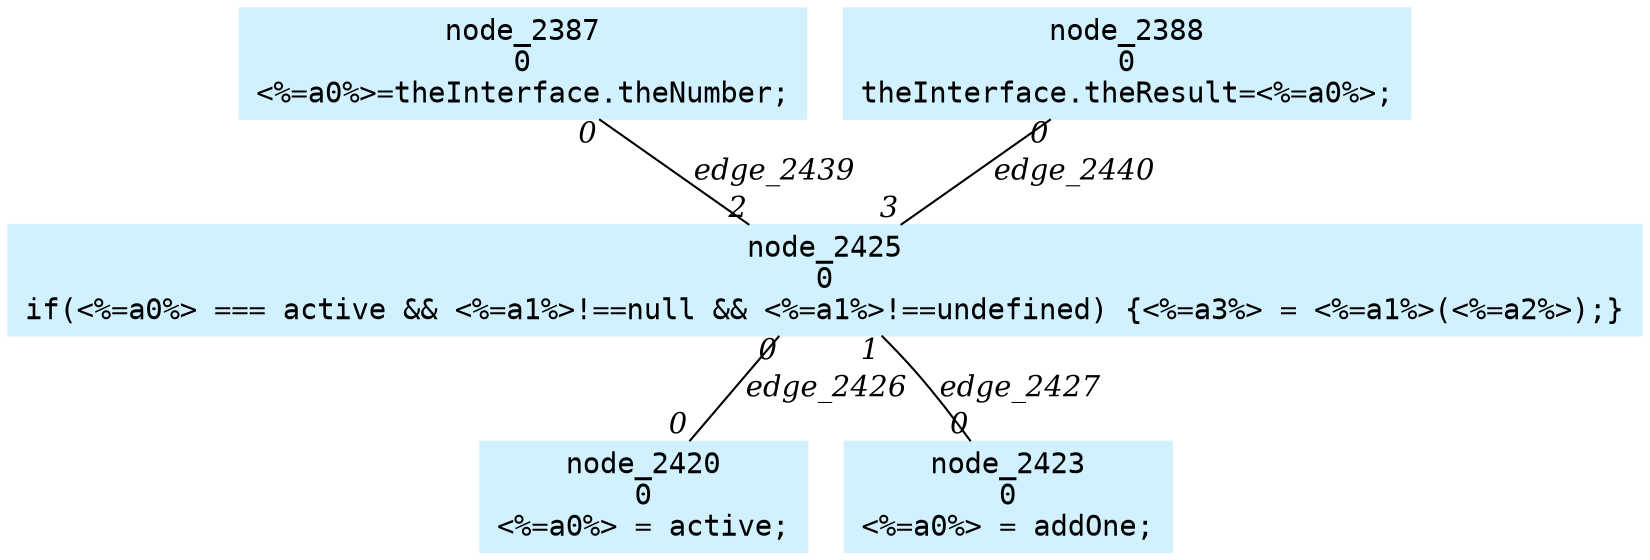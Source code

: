 digraph g{node_2387 [shape=box, style=filled, color="#d1f1ff", fontname="Courier", label="node_2387
0
<%=a0%>=theInterface.theNumber;
" ]
node_2388 [shape=box, style=filled, color="#d1f1ff", fontname="Courier", label="node_2388
0
theInterface.theResult=<%=a0%>;
" ]
node_2420 [shape=box, style=filled, color="#d1f1ff", fontname="Courier", label="node_2420
0
<%=a0%> = active;
" ]
node_2423 [shape=box, style=filled, color="#d1f1ff", fontname="Courier", label="node_2423
0
<%=a0%> = addOne;
" ]
node_2425 [shape=box, style=filled, color="#d1f1ff", fontname="Courier", label="node_2425
0
if(<%=a0%> === active && <%=a1%>!==null && <%=a1%>!==undefined) {<%=a3%> = <%=a1%>(<%=a2%>);}
" ]
node_2425 -> node_2420 [dir=none, arrowHead=none, fontname="Times-Italic", label="edge_2426",  headlabel="0", taillabel="0" ]
node_2425 -> node_2423 [dir=none, arrowHead=none, fontname="Times-Italic", label="edge_2427",  headlabel="0", taillabel="1" ]
node_2387 -> node_2425 [dir=none, arrowHead=none, fontname="Times-Italic", label="edge_2439",  headlabel="2", taillabel="0" ]
node_2388 -> node_2425 [dir=none, arrowHead=none, fontname="Times-Italic", label="edge_2440",  headlabel="3", taillabel="0" ]
}